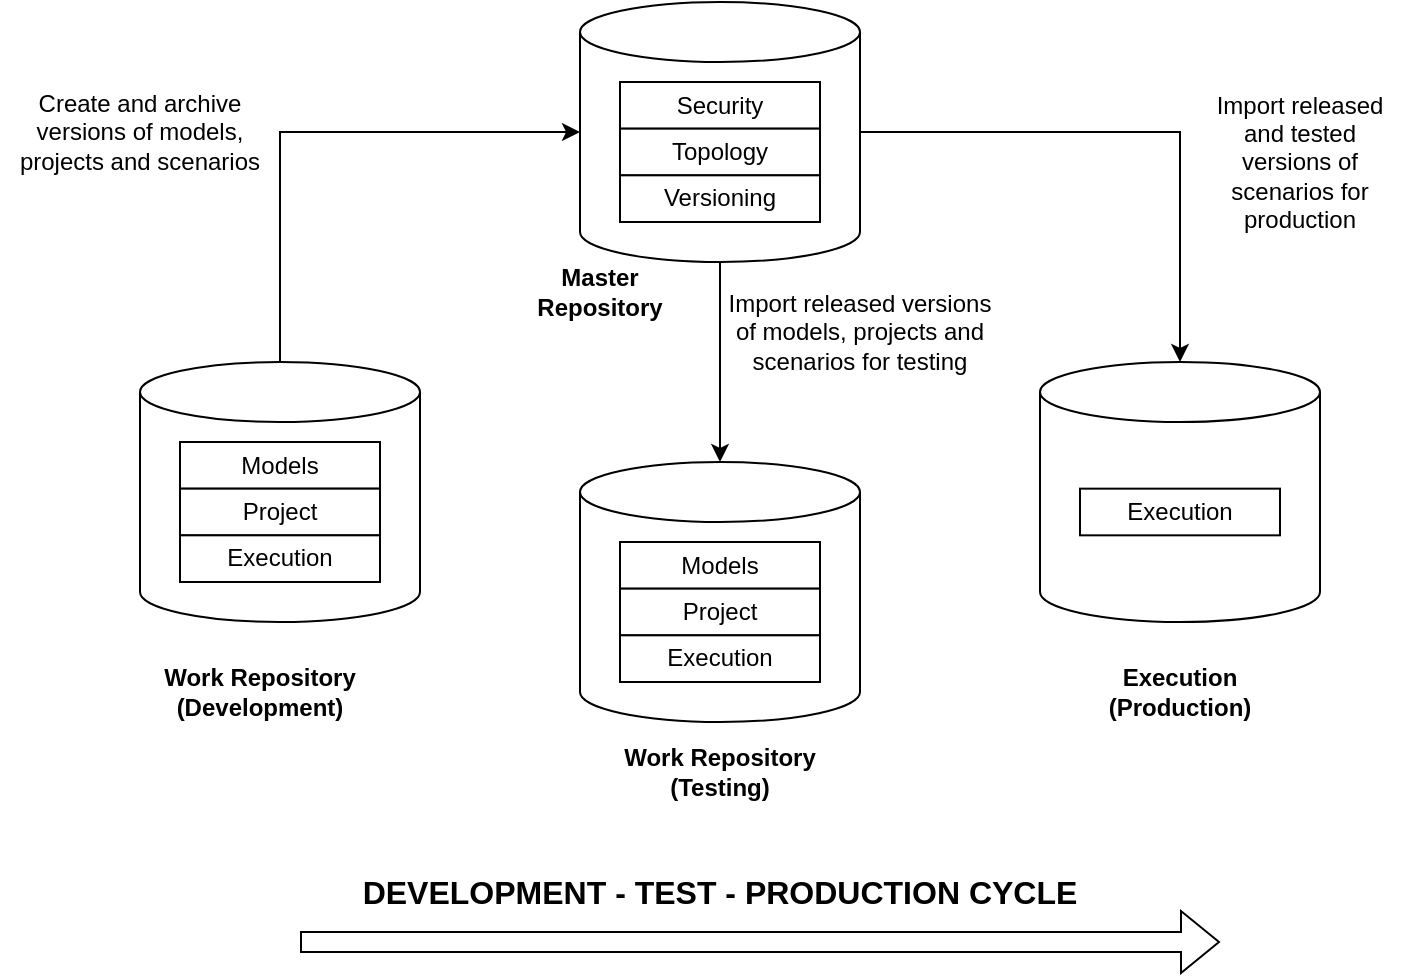 <mxfile version="14.1.8" type="device"><diagram id="5VkyVJHu-V-ajZCETAvp" name="Page-1"><mxGraphModel dx="768" dy="482" grid="1" gridSize="10" guides="1" tooltips="1" connect="1" arrows="1" fold="1" page="1" pageScale="1" pageWidth="850" pageHeight="1100" math="0" shadow="0"><root><mxCell id="0"/><mxCell id="1" parent="0"/><mxCell id="IBx8MbaNzbViSFh0jeW7-7" value="Master Repository" style="text;html=1;strokeColor=none;fillColor=none;align=center;verticalAlign=middle;whiteSpace=wrap;rounded=0;fontStyle=1" parent="1" vertex="1"><mxGeometry x="290" y="180" width="60" height="30" as="geometry"/></mxCell><mxCell id="IBx8MbaNzbViSFh0jeW7-15" value="" style="group" parent="1" vertex="1" connectable="0"><mxGeometry x="540" y="230" width="140" height="130" as="geometry"/></mxCell><mxCell id="IBx8MbaNzbViSFh0jeW7-13" value="" style="shape=cylinder3;whiteSpace=wrap;html=1;boundedLbl=1;backgroundOutline=1;size=15;" parent="IBx8MbaNzbViSFh0jeW7-15" vertex="1"><mxGeometry width="140" height="130" as="geometry"/></mxCell><mxCell id="IBx8MbaNzbViSFh0jeW7-14" value="Execution" style="rounded=0;whiteSpace=wrap;html=1;" parent="IBx8MbaNzbViSFh0jeW7-15" vertex="1"><mxGeometry x="20" y="63.33" width="100" height="23.333" as="geometry"/></mxCell><mxCell id="IBx8MbaNzbViSFh0jeW7-16" value="" style="group" parent="1" vertex="1" connectable="0"><mxGeometry x="90" y="230" width="140" height="130" as="geometry"/></mxCell><mxCell id="IBx8MbaNzbViSFh0jeW7-8" value="" style="shape=cylinder3;whiteSpace=wrap;html=1;boundedLbl=1;backgroundOutline=1;size=15;" parent="IBx8MbaNzbViSFh0jeW7-16" vertex="1"><mxGeometry width="140" height="130" as="geometry"/></mxCell><mxCell id="IBx8MbaNzbViSFh0jeW7-9" value="" style="group" parent="IBx8MbaNzbViSFh0jeW7-16" vertex="1" connectable="0"><mxGeometry x="20" y="40" width="100" height="70" as="geometry"/></mxCell><mxCell id="IBx8MbaNzbViSFh0jeW7-10" value="Models" style="rounded=0;whiteSpace=wrap;html=1;" parent="IBx8MbaNzbViSFh0jeW7-9" vertex="1"><mxGeometry width="100" height="23.333" as="geometry"/></mxCell><mxCell id="IBx8MbaNzbViSFh0jeW7-11" value="Project" style="rounded=0;whiteSpace=wrap;html=1;" parent="IBx8MbaNzbViSFh0jeW7-9" vertex="1"><mxGeometry y="23.333" width="100" height="23.333" as="geometry"/></mxCell><mxCell id="IBx8MbaNzbViSFh0jeW7-12" value="Execution" style="rounded=0;whiteSpace=wrap;html=1;" parent="IBx8MbaNzbViSFh0jeW7-9" vertex="1"><mxGeometry y="46.667" width="100" height="23.333" as="geometry"/></mxCell><mxCell id="IBx8MbaNzbViSFh0jeW7-17" value="" style="group" parent="1" vertex="1" connectable="0"><mxGeometry x="310" y="50" width="140" height="130" as="geometry"/></mxCell><mxCell id="IBx8MbaNzbViSFh0jeW7-2" value="" style="shape=cylinder3;whiteSpace=wrap;html=1;boundedLbl=1;backgroundOutline=1;size=15;" parent="IBx8MbaNzbViSFh0jeW7-17" vertex="1"><mxGeometry width="140" height="130" as="geometry"/></mxCell><mxCell id="IBx8MbaNzbViSFh0jeW7-6" value="" style="group" parent="IBx8MbaNzbViSFh0jeW7-17" vertex="1" connectable="0"><mxGeometry x="20" y="40" width="100" height="70" as="geometry"/></mxCell><mxCell id="IBx8MbaNzbViSFh0jeW7-3" value="Security" style="rounded=0;whiteSpace=wrap;html=1;" parent="IBx8MbaNzbViSFh0jeW7-6" vertex="1"><mxGeometry width="100" height="23.333" as="geometry"/></mxCell><mxCell id="IBx8MbaNzbViSFh0jeW7-4" value="Topology" style="rounded=0;whiteSpace=wrap;html=1;" parent="IBx8MbaNzbViSFh0jeW7-6" vertex="1"><mxGeometry y="23.333" width="100" height="23.333" as="geometry"/></mxCell><mxCell id="IBx8MbaNzbViSFh0jeW7-5" value="Versioning" style="rounded=0;whiteSpace=wrap;html=1;" parent="IBx8MbaNzbViSFh0jeW7-6" vertex="1"><mxGeometry y="46.667" width="100" height="23.333" as="geometry"/></mxCell><mxCell id="IBx8MbaNzbViSFh0jeW7-18" value="" style="group" parent="1" vertex="1" connectable="0"><mxGeometry x="310" y="280" width="140" height="130" as="geometry"/></mxCell><mxCell id="IBx8MbaNzbViSFh0jeW7-19" value="" style="shape=cylinder3;whiteSpace=wrap;html=1;boundedLbl=1;backgroundOutline=1;size=15;" parent="IBx8MbaNzbViSFh0jeW7-18" vertex="1"><mxGeometry width="140" height="130" as="geometry"/></mxCell><mxCell id="IBx8MbaNzbViSFh0jeW7-20" value="" style="group" parent="IBx8MbaNzbViSFh0jeW7-18" vertex="1" connectable="0"><mxGeometry x="20" y="40" width="100" height="70" as="geometry"/></mxCell><mxCell id="IBx8MbaNzbViSFh0jeW7-21" value="Models" style="rounded=0;whiteSpace=wrap;html=1;" parent="IBx8MbaNzbViSFh0jeW7-20" vertex="1"><mxGeometry width="100" height="23.333" as="geometry"/></mxCell><mxCell id="IBx8MbaNzbViSFh0jeW7-22" value="Project" style="rounded=0;whiteSpace=wrap;html=1;" parent="IBx8MbaNzbViSFh0jeW7-20" vertex="1"><mxGeometry y="23.333" width="100" height="23.333" as="geometry"/></mxCell><mxCell id="IBx8MbaNzbViSFh0jeW7-23" value="Execution" style="rounded=0;whiteSpace=wrap;html=1;" parent="IBx8MbaNzbViSFh0jeW7-20" vertex="1"><mxGeometry y="46.667" width="100" height="23.333" as="geometry"/></mxCell><mxCell id="IBx8MbaNzbViSFh0jeW7-24" value="&lt;div&gt;Work Repository&lt;/div&gt;&lt;div&gt;(Development)&lt;/div&gt;" style="text;html=1;strokeColor=none;fillColor=none;align=center;verticalAlign=middle;whiteSpace=wrap;rounded=0;fontStyle=1" parent="1" vertex="1"><mxGeometry x="100" y="380" width="100" height="30" as="geometry"/></mxCell><mxCell id="IBx8MbaNzbViSFh0jeW7-25" value="&lt;div&gt;Work Repository&lt;/div&gt;&lt;div&gt;(Testing)&lt;/div&gt;" style="text;html=1;strokeColor=none;fillColor=none;align=center;verticalAlign=middle;whiteSpace=wrap;rounded=0;fontStyle=1" parent="1" vertex="1"><mxGeometry x="330" y="420" width="100" height="30" as="geometry"/></mxCell><mxCell id="IBx8MbaNzbViSFh0jeW7-26" value="&lt;div&gt;Execution&lt;br&gt;&lt;/div&gt;&lt;div&gt;(Production)&lt;/div&gt;" style="text;html=1;strokeColor=none;fillColor=none;align=center;verticalAlign=middle;whiteSpace=wrap;rounded=0;fontStyle=1" parent="1" vertex="1"><mxGeometry x="560" y="380" width="100" height="30" as="geometry"/></mxCell><mxCell id="IBx8MbaNzbViSFh0jeW7-28" style="edgeStyle=orthogonalEdgeStyle;rounded=0;orthogonalLoop=1;jettySize=auto;html=1;exitX=0.5;exitY=1;exitDx=0;exitDy=0;exitPerimeter=0;" parent="1" source="IBx8MbaNzbViSFh0jeW7-2" target="IBx8MbaNzbViSFh0jeW7-19" edge="1"><mxGeometry relative="1" as="geometry"/></mxCell><mxCell id="IBx8MbaNzbViSFh0jeW7-29" value="Import released versions of models, projects and scenarios for testing" style="text;html=1;strokeColor=none;fillColor=none;align=center;verticalAlign=middle;whiteSpace=wrap;rounded=0;" parent="1" vertex="1"><mxGeometry x="380" y="200" width="140" height="30" as="geometry"/></mxCell><mxCell id="IBx8MbaNzbViSFh0jeW7-31" value="Create and archive versions of models, projects and scenarios" style="text;html=1;strokeColor=none;fillColor=none;align=center;verticalAlign=middle;whiteSpace=wrap;rounded=0;" parent="1" vertex="1"><mxGeometry x="20" y="100" width="140" height="30" as="geometry"/></mxCell><mxCell id="IBx8MbaNzbViSFh0jeW7-32" style="edgeStyle=orthogonalEdgeStyle;rounded=0;orthogonalLoop=1;jettySize=auto;html=1;exitX=0.5;exitY=0;exitDx=0;exitDy=0;exitPerimeter=0;entryX=0;entryY=0.5;entryDx=0;entryDy=0;entryPerimeter=0;" parent="1" source="IBx8MbaNzbViSFh0jeW7-8" target="IBx8MbaNzbViSFh0jeW7-2" edge="1"><mxGeometry relative="1" as="geometry"/></mxCell><mxCell id="IBx8MbaNzbViSFh0jeW7-33" value="Import released and tested versions of scenarios for production" style="text;html=1;strokeColor=none;fillColor=none;align=center;verticalAlign=middle;whiteSpace=wrap;rounded=0;" parent="1" vertex="1"><mxGeometry x="620" y="110" width="100" height="40" as="geometry"/></mxCell><mxCell id="IBx8MbaNzbViSFh0jeW7-34" style="edgeStyle=orthogonalEdgeStyle;rounded=0;orthogonalLoop=1;jettySize=auto;html=1;exitX=1;exitY=0.5;exitDx=0;exitDy=0;exitPerimeter=0;entryX=0.5;entryY=0;entryDx=0;entryDy=0;entryPerimeter=0;" parent="1" source="IBx8MbaNzbViSFh0jeW7-2" target="IBx8MbaNzbViSFh0jeW7-13" edge="1"><mxGeometry relative="1" as="geometry"/></mxCell><mxCell id="IBx8MbaNzbViSFh0jeW7-37" value="" style="shape=flexArrow;endArrow=classic;html=1;rounded=0;" parent="1" edge="1"><mxGeometry width="50" height="50" relative="1" as="geometry"><mxPoint x="170" y="520" as="sourcePoint"/><mxPoint x="630" y="520" as="targetPoint"/></mxGeometry></mxCell><mxCell id="IBx8MbaNzbViSFh0jeW7-39" value="&lt;font style=&quot;font-size: 16px&quot;&gt;&lt;b&gt;DEVELOPMENT - TEST - PRODUCTION CYCLE&lt;/b&gt;&lt;/font&gt;" style="text;html=1;strokeColor=none;fillColor=none;align=center;verticalAlign=middle;whiteSpace=wrap;rounded=0;" parent="1" vertex="1"><mxGeometry x="180" y="480" width="400" height="30" as="geometry"/></mxCell></root></mxGraphModel></diagram></mxfile>